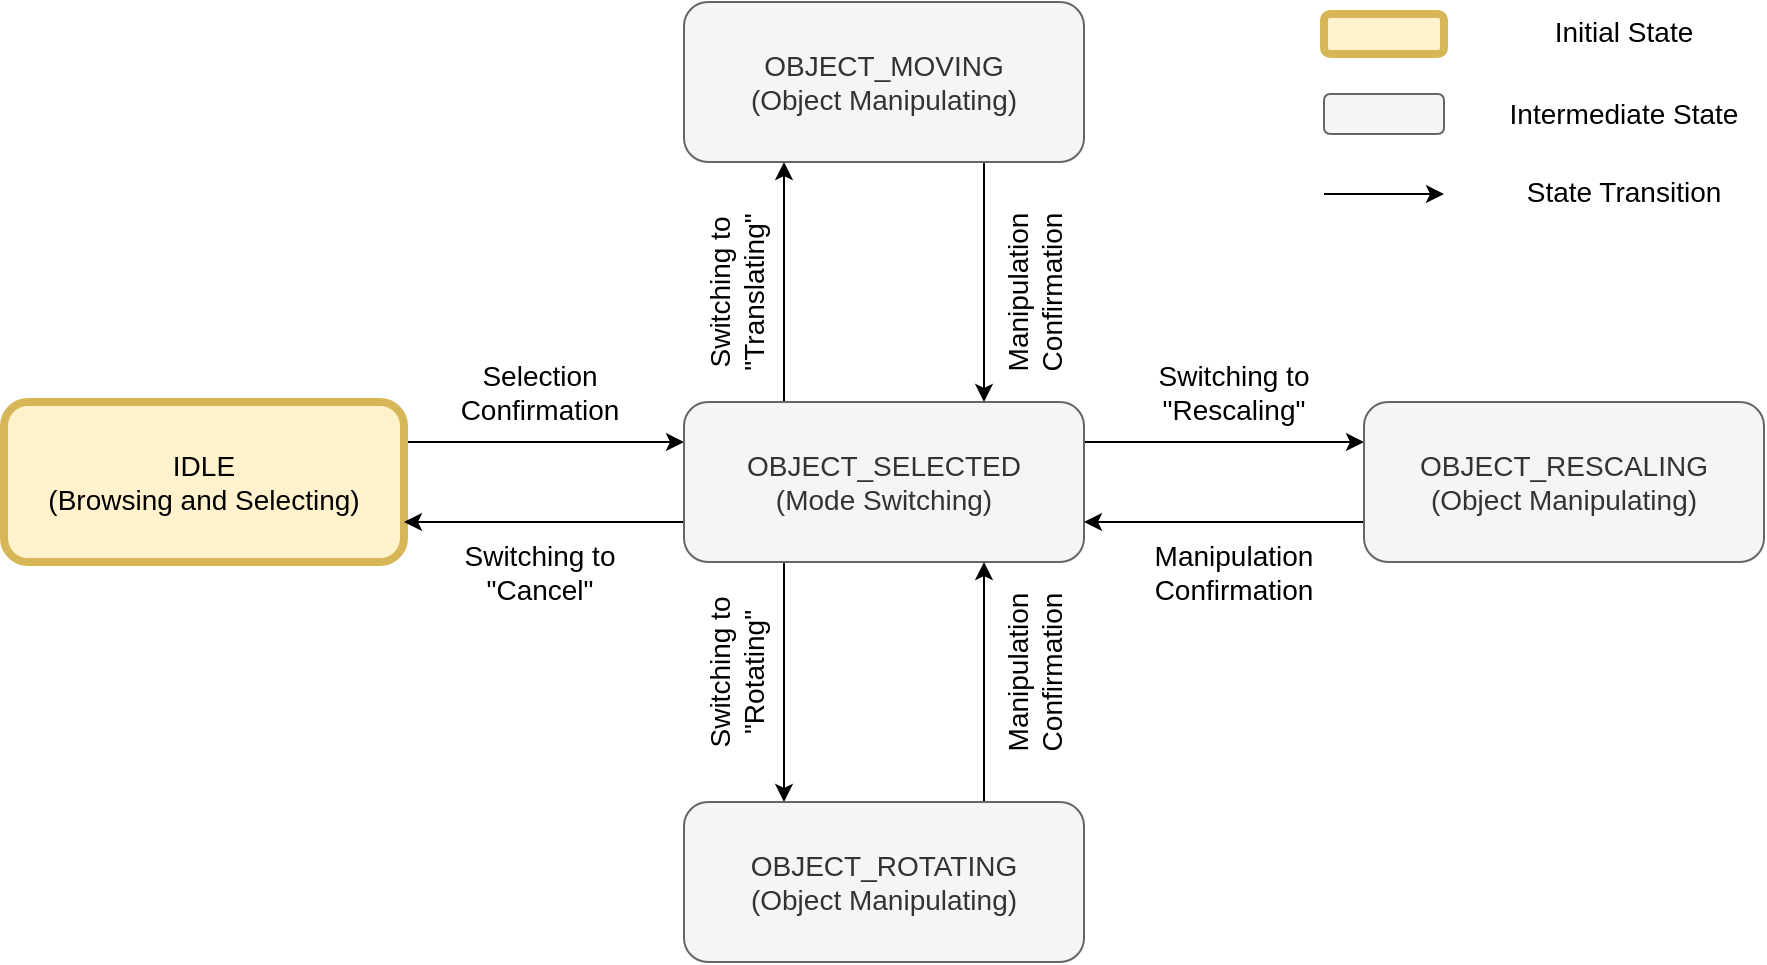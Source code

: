 <mxfile version="21.2.8" type="device">
  <diagram name="Page-1" id="6q4YjbCsCEjDF3uW9Bo5">
    <mxGraphModel dx="1274" dy="1994" grid="1" gridSize="10" guides="1" tooltips="1" connect="1" arrows="1" fold="1" page="1" pageScale="1" pageWidth="850" pageHeight="1100" math="0" shadow="0">
      <root>
        <mxCell id="0" />
        <mxCell id="1" parent="0" />
        <mxCell id="RHIqLYnI22gzSf6chVhU-2" style="edgeStyle=orthogonalEdgeStyle;rounded=0;orthogonalLoop=1;jettySize=auto;html=1;exitX=1;exitY=0.25;exitDx=0;exitDy=0;entryX=0;entryY=0.25;entryDx=0;entryDy=0;fontSize=14;" parent="1" source="5yvLbwEl-1r1vWmJ1qS_-1" target="5yvLbwEl-1r1vWmJ1qS_-2" edge="1">
          <mxGeometry relative="1" as="geometry" />
        </mxCell>
        <mxCell id="5yvLbwEl-1r1vWmJ1qS_-1" value="IDLE&lt;br style=&quot;font-size: 14px;&quot;&gt;(Browsing and Selecting)" style="rounded=1;whiteSpace=wrap;html=1;fillColor=#fff2cc;strokeColor=#d6b656;strokeWidth=4;imageWidth=24;imageHeight=24;fontSize=14;" parent="1" vertex="1">
          <mxGeometry x="40" y="80" width="200" height="80" as="geometry" />
        </mxCell>
        <mxCell id="RHIqLYnI22gzSf6chVhU-3" style="edgeStyle=orthogonalEdgeStyle;rounded=0;orthogonalLoop=1;jettySize=auto;html=1;exitX=0;exitY=0.75;exitDx=0;exitDy=0;entryX=1;entryY=0.75;entryDx=0;entryDy=0;fontSize=14;" parent="1" source="5yvLbwEl-1r1vWmJ1qS_-2" target="5yvLbwEl-1r1vWmJ1qS_-1" edge="1">
          <mxGeometry relative="1" as="geometry" />
        </mxCell>
        <mxCell id="RHIqLYnI22gzSf6chVhU-16" style="edgeStyle=orthogonalEdgeStyle;rounded=0;orthogonalLoop=1;jettySize=auto;html=1;exitX=0.25;exitY=0;exitDx=0;exitDy=0;entryX=0.25;entryY=1;entryDx=0;entryDy=0;fontSize=14;" parent="1" source="5yvLbwEl-1r1vWmJ1qS_-2" target="n-6eOl7cR6maywZHHqQ9-1" edge="1">
          <mxGeometry relative="1" as="geometry" />
        </mxCell>
        <mxCell id="RHIqLYnI22gzSf6chVhU-20" style="edgeStyle=orthogonalEdgeStyle;rounded=0;orthogonalLoop=1;jettySize=auto;html=1;exitX=0.25;exitY=1;exitDx=0;exitDy=0;entryX=0.25;entryY=0;entryDx=0;entryDy=0;fontSize=14;" parent="1" source="5yvLbwEl-1r1vWmJ1qS_-2" target="CRWILKBoxZJsyQT_hSzq-4" edge="1">
          <mxGeometry relative="1" as="geometry" />
        </mxCell>
        <mxCell id="RHIqLYnI22gzSf6chVhU-21" style="edgeStyle=orthogonalEdgeStyle;rounded=0;orthogonalLoop=1;jettySize=auto;html=1;exitX=1;exitY=0.25;exitDx=0;exitDy=0;entryX=0;entryY=0.25;entryDx=0;entryDy=0;fontSize=14;" parent="1" source="5yvLbwEl-1r1vWmJ1qS_-2" target="CRWILKBoxZJsyQT_hSzq-7" edge="1">
          <mxGeometry relative="1" as="geometry" />
        </mxCell>
        <mxCell id="5yvLbwEl-1r1vWmJ1qS_-2" value="OBJECT_SELECTED&lt;br style=&quot;font-size: 14px;&quot;&gt;(Mode Switching)" style="rounded=1;whiteSpace=wrap;html=1;fillColor=#f5f5f5;fontColor=#333333;strokeColor=#666666;imageWidth=24;imageHeight=24;fontSize=14;" parent="1" vertex="1">
          <mxGeometry x="380" y="80" width="200" height="80" as="geometry" />
        </mxCell>
        <mxCell id="5yvLbwEl-1r1vWmJ1qS_-28" value="Switching to &quot;Translating&quot;" style="text;html=1;strokeColor=none;fillColor=none;align=center;verticalAlign=middle;whiteSpace=wrap;rounded=0;rotation=-90;fontSize=14;" parent="1" vertex="1">
          <mxGeometry x="356" y="10" width="100" height="30" as="geometry" />
        </mxCell>
        <mxCell id="RHIqLYnI22gzSf6chVhU-18" style="edgeStyle=orthogonalEdgeStyle;rounded=0;orthogonalLoop=1;jettySize=auto;html=1;exitX=0.75;exitY=1;exitDx=0;exitDy=0;entryX=0.75;entryY=0;entryDx=0;entryDy=0;fontSize=14;" parent="1" source="n-6eOl7cR6maywZHHqQ9-1" target="5yvLbwEl-1r1vWmJ1qS_-2" edge="1">
          <mxGeometry relative="1" as="geometry" />
        </mxCell>
        <mxCell id="n-6eOl7cR6maywZHHqQ9-1" value="OBJECT_MOVING&lt;br style=&quot;font-size: 14px;&quot;&gt;(Object Manipulating)" style="rounded=1;whiteSpace=wrap;html=1;fillColor=#f5f5f5;fontColor=#333333;strokeColor=#666666;imageWidth=24;imageHeight=24;fontSize=14;" parent="1" vertex="1">
          <mxGeometry x="380" y="-120" width="200" height="80" as="geometry" />
        </mxCell>
        <mxCell id="n-6eOl7cR6maywZHHqQ9-12" value="Switching to &quot;Cancel&quot;" style="text;html=1;strokeColor=none;fillColor=none;align=center;verticalAlign=middle;whiteSpace=wrap;rounded=0;rotation=0;fontSize=14;" parent="1" vertex="1">
          <mxGeometry x="263" y="150" width="90" height="30" as="geometry" />
        </mxCell>
        <mxCell id="n-6eOl7cR6maywZHHqQ9-14" value="Selection Confirmation" style="text;html=1;strokeColor=none;fillColor=none;align=center;verticalAlign=middle;whiteSpace=wrap;rounded=0;rotation=0;fontSize=14;" parent="1" vertex="1">
          <mxGeometry x="250" y="50" width="116" height="50" as="geometry" />
        </mxCell>
        <mxCell id="RHIqLYnI22gzSf6chVhU-19" style="edgeStyle=orthogonalEdgeStyle;rounded=0;orthogonalLoop=1;jettySize=auto;html=1;exitX=0.75;exitY=0;exitDx=0;exitDy=0;entryX=0.75;entryY=1;entryDx=0;entryDy=0;fontSize=14;" parent="1" source="CRWILKBoxZJsyQT_hSzq-4" target="5yvLbwEl-1r1vWmJ1qS_-2" edge="1">
          <mxGeometry relative="1" as="geometry" />
        </mxCell>
        <mxCell id="CRWILKBoxZJsyQT_hSzq-4" value="OBJECT_ROTATING&lt;br style=&quot;font-size: 14px;&quot;&gt;(Object Manipulating)" style="rounded=1;whiteSpace=wrap;html=1;fillColor=#f5f5f5;fontColor=#333333;strokeColor=#666666;imageWidth=24;imageHeight=24;fontSize=14;" parent="1" vertex="1">
          <mxGeometry x="380" y="280" width="200" height="80" as="geometry" />
        </mxCell>
        <mxCell id="RHIqLYnI22gzSf6chVhU-22" style="edgeStyle=orthogonalEdgeStyle;rounded=0;orthogonalLoop=1;jettySize=auto;html=1;exitX=0;exitY=0.75;exitDx=0;exitDy=0;entryX=1;entryY=0.75;entryDx=0;entryDy=0;fontSize=14;" parent="1" source="CRWILKBoxZJsyQT_hSzq-7" target="5yvLbwEl-1r1vWmJ1qS_-2" edge="1">
          <mxGeometry relative="1" as="geometry" />
        </mxCell>
        <mxCell id="CRWILKBoxZJsyQT_hSzq-7" value="OBJECT_RESCALING&lt;br style=&quot;font-size: 14px;&quot;&gt;(Object Manipulating)" style="rounded=1;whiteSpace=wrap;html=1;fillColor=#f5f5f5;fontColor=#333333;strokeColor=#666666;imageWidth=24;imageHeight=24;fontSize=14;" parent="1" vertex="1">
          <mxGeometry x="720" y="80" width="200" height="80" as="geometry" />
        </mxCell>
        <mxCell id="RHIqLYnI22gzSf6chVhU-1" value="" style="group;fontSize=14;" parent="1" vertex="1" connectable="0">
          <mxGeometry x="700" y="-120" width="220" height="110" as="geometry" />
        </mxCell>
        <mxCell id="Wn2ly3mG2TpMB56mMUq0-1" value="" style="rounded=1;whiteSpace=wrap;html=1;fillColor=#fff2cc;strokeColor=#d6b656;strokeWidth=4;fontSize=14;" parent="RHIqLYnI22gzSf6chVhU-1" vertex="1">
          <mxGeometry y="6" width="60" height="20" as="geometry" />
        </mxCell>
        <mxCell id="Wn2ly3mG2TpMB56mMUq0-2" value="" style="rounded=1;whiteSpace=wrap;html=1;fillColor=#f5f5f5;fontColor=#333333;strokeColor=#666666;fontSize=14;" parent="RHIqLYnI22gzSf6chVhU-1" vertex="1">
          <mxGeometry y="46" width="60" height="20" as="geometry" />
        </mxCell>
        <mxCell id="Wn2ly3mG2TpMB56mMUq0-3" value="" style="endArrow=classic;html=1;rounded=0;fontSize=14;" parent="RHIqLYnI22gzSf6chVhU-1" edge="1">
          <mxGeometry width="50" height="50" relative="1" as="geometry">
            <mxPoint y="96" as="sourcePoint" />
            <mxPoint x="60" y="96" as="targetPoint" />
          </mxGeometry>
        </mxCell>
        <mxCell id="Wn2ly3mG2TpMB56mMUq0-4" value="Initial State" style="text;html=1;strokeColor=none;fillColor=none;align=center;verticalAlign=middle;whiteSpace=wrap;rounded=0;fontSize=14;" parent="RHIqLYnI22gzSf6chVhU-1" vertex="1">
          <mxGeometry x="80" width="140" height="30" as="geometry" />
        </mxCell>
        <mxCell id="Wn2ly3mG2TpMB56mMUq0-5" value="Intermediate State" style="text;html=1;strokeColor=none;fillColor=none;align=center;verticalAlign=middle;whiteSpace=wrap;rounded=0;fontSize=14;" parent="RHIqLYnI22gzSf6chVhU-1" vertex="1">
          <mxGeometry x="80" y="41" width="140" height="30" as="geometry" />
        </mxCell>
        <mxCell id="Wn2ly3mG2TpMB56mMUq0-6" value="State Transition" style="text;html=1;strokeColor=none;fillColor=none;align=center;verticalAlign=middle;whiteSpace=wrap;rounded=0;fontSize=14;" parent="RHIqLYnI22gzSf6chVhU-1" vertex="1">
          <mxGeometry x="80" y="80" width="140" height="30" as="geometry" />
        </mxCell>
        <mxCell id="RHIqLYnI22gzSf6chVhU-25" value="Manipulation Confirmation" style="text;html=1;strokeColor=none;fillColor=none;align=center;verticalAlign=middle;whiteSpace=wrap;rounded=0;rotation=-90;fontSize=14;" parent="1" vertex="1">
          <mxGeometry x="510" y="10" width="90" height="30" as="geometry" />
        </mxCell>
        <mxCell id="y-ARLE4wBgOQff9RgH6L-1" value="Switching to &quot;Rescaling&quot;" style="text;html=1;strokeColor=none;fillColor=none;align=center;verticalAlign=middle;whiteSpace=wrap;rounded=0;rotation=0;fontSize=14;" vertex="1" parent="1">
          <mxGeometry x="610" y="60" width="90" height="30" as="geometry" />
        </mxCell>
        <mxCell id="y-ARLE4wBgOQff9RgH6L-2" value="Manipulation Confirmation" style="text;html=1;strokeColor=none;fillColor=none;align=center;verticalAlign=middle;whiteSpace=wrap;rounded=0;rotation=0;fontSize=14;" vertex="1" parent="1">
          <mxGeometry x="610" y="150" width="90" height="30" as="geometry" />
        </mxCell>
        <mxCell id="y-ARLE4wBgOQff9RgH6L-3" value="Manipulation Confirmation" style="text;html=1;strokeColor=none;fillColor=none;align=center;verticalAlign=middle;whiteSpace=wrap;rounded=0;rotation=-90;fontSize=14;" vertex="1" parent="1">
          <mxGeometry x="510" y="200" width="90" height="30" as="geometry" />
        </mxCell>
        <mxCell id="y-ARLE4wBgOQff9RgH6L-5" value="Switching to &quot;Rotating&quot;" style="text;html=1;strokeColor=none;fillColor=none;align=center;verticalAlign=middle;whiteSpace=wrap;rounded=0;rotation=-90;fontSize=14;" vertex="1" parent="1">
          <mxGeometry x="356" y="200" width="100" height="30" as="geometry" />
        </mxCell>
      </root>
    </mxGraphModel>
  </diagram>
</mxfile>
